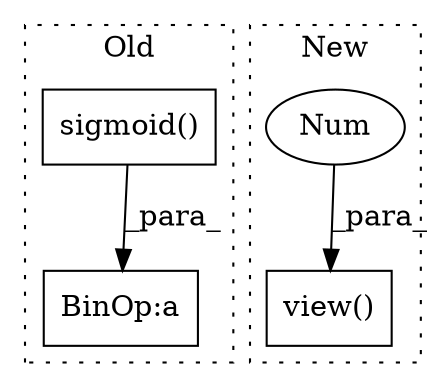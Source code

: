 digraph G {
subgraph cluster0 {
1 [label="sigmoid()" a="75" s="3583,3601" l="14,1" shape="box"];
4 [label="BinOp:a" a="82" s="3602" l="3" shape="box"];
label = "Old";
style="dotted";
}
subgraph cluster1 {
2 [label="view()" a="75" s="5139,5170" l="26,1" shape="box"];
3 [label="Num" a="76" s="5169" l="1" shape="ellipse"];
label = "New";
style="dotted";
}
1 -> 4 [label="_para_"];
3 -> 2 [label="_para_"];
}